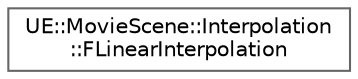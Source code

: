 digraph "Graphical Class Hierarchy"
{
 // INTERACTIVE_SVG=YES
 // LATEX_PDF_SIZE
  bgcolor="transparent";
  edge [fontname=Helvetica,fontsize=10,labelfontname=Helvetica,labelfontsize=10];
  node [fontname=Helvetica,fontsize=10,shape=box,height=0.2,width=0.4];
  rankdir="LR";
  Node0 [id="Node000000",label="UE::MovieScene::Interpolation\l::FLinearInterpolation",height=0.2,width=0.4,color="grey40", fillcolor="white", style="filled",URL="$d5/da0/structUE_1_1MovieScene_1_1Interpolation_1_1FLinearInterpolation.html",tooltip="Structure representing a linear interpolation of the form f(t) = a(t-o) + b."];
}
